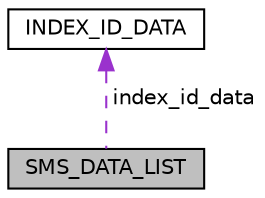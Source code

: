 digraph "SMS_DATA_LIST"
{
 // LATEX_PDF_SIZE
  edge [fontname="Helvetica",fontsize="10",labelfontname="Helvetica",labelfontsize="10"];
  node [fontname="Helvetica",fontsize="10",shape=record];
  Node1 [label="SMS_DATA_LIST",height=0.2,width=0.4,color="black", fillcolor="grey75", style="filled", fontcolor="black",tooltip="Container of the SMS data."];
  Node2 -> Node1 [dir="back",color="darkorchid3",fontsize="10",style="dashed",label=" index_id_data" ,fontname="Helvetica"];
  Node2 [label="INDEX_ID_DATA",height=0.2,width=0.4,color="black", fillcolor="white", style="filled",URL="$group___telephony.html#struct_i_n_d_e_x___i_d___d_a_t_a",tooltip="SMS index data."];
}
